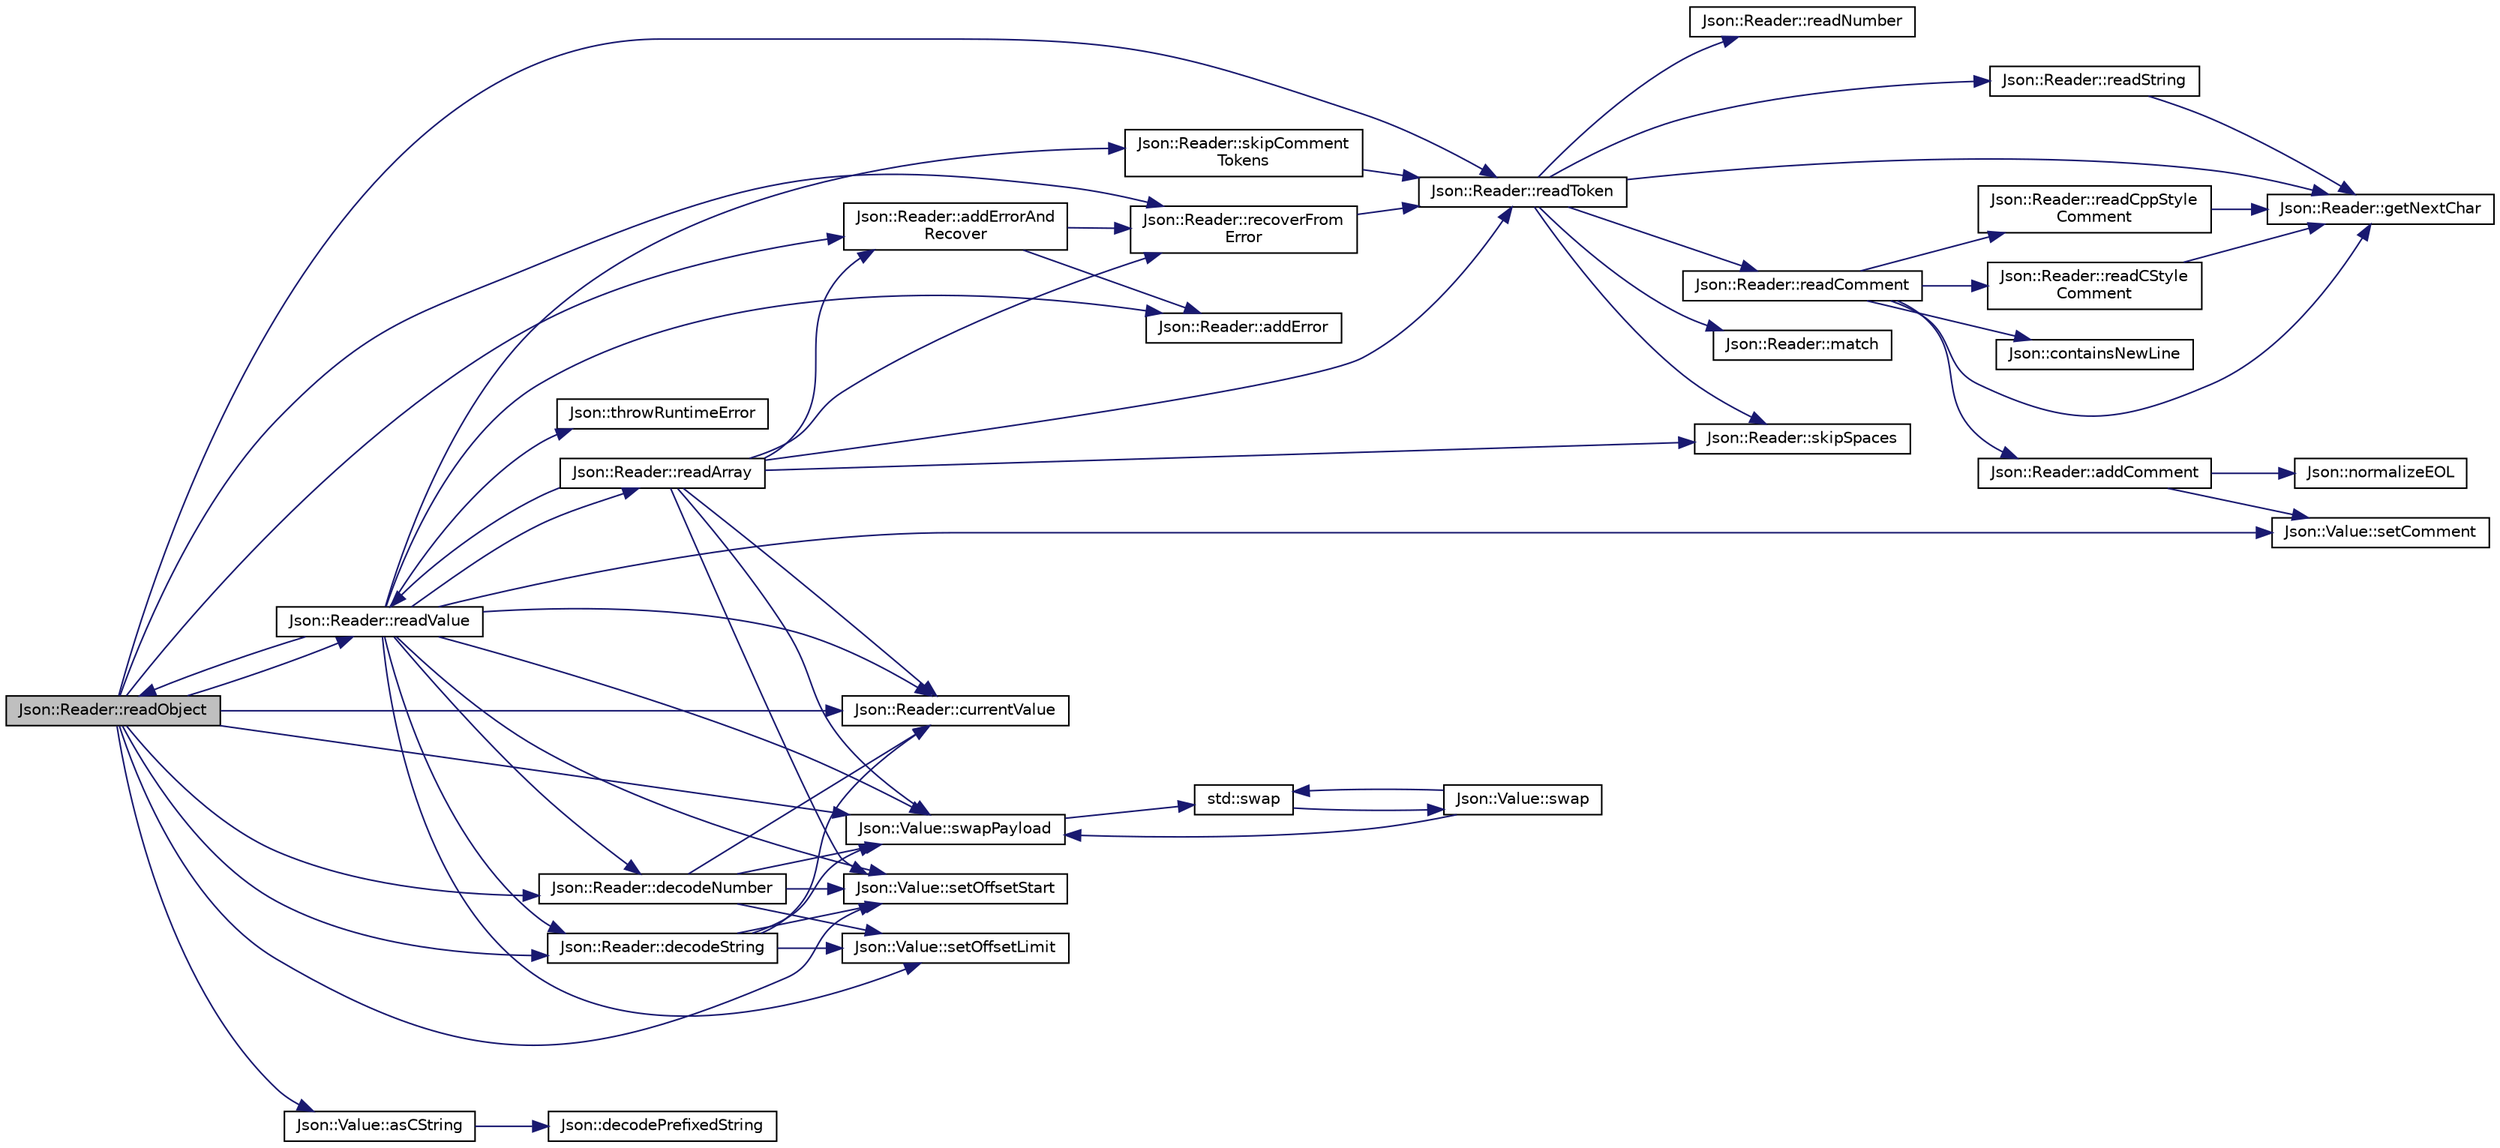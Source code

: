 digraph "Json::Reader::readObject"
{
 // LATEX_PDF_SIZE
  edge [fontname="Helvetica",fontsize="10",labelfontname="Helvetica",labelfontsize="10"];
  node [fontname="Helvetica",fontsize="10",shape=record];
  rankdir="LR";
  Node1 [label="Json::Reader::readObject",height=0.2,width=0.4,color="black", fillcolor="grey75", style="filled", fontcolor="black",tooltip=" "];
  Node1 -> Node2 [color="midnightblue",fontsize="10",style="solid",fontname="Helvetica"];
  Node2 [label="Json::Reader::addErrorAnd\lRecover",height=0.2,width=0.4,color="black", fillcolor="white", style="filled",URL="$class_json_1_1_reader.html#a478db8ac6d00db1409608a37b66bc38d",tooltip=" "];
  Node2 -> Node3 [color="midnightblue",fontsize="10",style="solid",fontname="Helvetica"];
  Node3 [label="Json::Reader::addError",height=0.2,width=0.4,color="black", fillcolor="white", style="filled",URL="$class_json_1_1_reader.html#af02176a1d2786b4415bbb00a1b10bb6b",tooltip=" "];
  Node2 -> Node4 [color="midnightblue",fontsize="10",style="solid",fontname="Helvetica"];
  Node4 [label="Json::Reader::recoverFrom\lError",height=0.2,width=0.4,color="black", fillcolor="white", style="filled",URL="$class_json_1_1_reader.html#a8d4ed03a43082c5ace81ba5b81425eaf",tooltip=" "];
  Node4 -> Node5 [color="midnightblue",fontsize="10",style="solid",fontname="Helvetica"];
  Node5 [label="Json::Reader::readToken",height=0.2,width=0.4,color="black", fillcolor="white", style="filled",URL="$class_json_1_1_reader.html#a7cb0631963cc0fd4ff6ed0f570976864",tooltip=" "];
  Node5 -> Node6 [color="midnightblue",fontsize="10",style="solid",fontname="Helvetica"];
  Node6 [label="Json::Reader::getNextChar",height=0.2,width=0.4,color="black", fillcolor="white", style="filled",URL="$class_json_1_1_reader.html#ab61eb61333cc9ec3afe785663a53ce90",tooltip=" "];
  Node5 -> Node7 [color="midnightblue",fontsize="10",style="solid",fontname="Helvetica"];
  Node7 [label="Json::Reader::match",height=0.2,width=0.4,color="black", fillcolor="white", style="filled",URL="$class_json_1_1_reader.html#a3e5a7bc6b7b53f2ca8cb9da42f8ffb21",tooltip=" "];
  Node5 -> Node8 [color="midnightblue",fontsize="10",style="solid",fontname="Helvetica"];
  Node8 [label="Json::Reader::readComment",height=0.2,width=0.4,color="black", fillcolor="white", style="filled",URL="$class_json_1_1_reader.html#ad2690e860a1b3332c5401fb0850ba065",tooltip=" "];
  Node8 -> Node9 [color="midnightblue",fontsize="10",style="solid",fontname="Helvetica"];
  Node9 [label="Json::Reader::addComment",height=0.2,width=0.4,color="black", fillcolor="white", style="filled",URL="$class_json_1_1_reader.html#aaea3bd62d12ffb6117a61476c0685049",tooltip=" "];
  Node9 -> Node10 [color="midnightblue",fontsize="10",style="solid",fontname="Helvetica"];
  Node10 [label="Json::normalizeEOL",height=0.2,width=0.4,color="black", fillcolor="white", style="filled",URL="$namespace_json.html#a63123f3dd63f340ac517a59f44ea7aa4",tooltip=" "];
  Node9 -> Node11 [color="midnightblue",fontsize="10",style="solid",fontname="Helvetica"];
  Node11 [label="Json::Value::setComment",height=0.2,width=0.4,color="black", fillcolor="white", style="filled",URL="$class_json_1_1_value.html#a29f3a30f7e5d3af6f38d57999bf5b480",tooltip=" "];
  Node8 -> Node12 [color="midnightblue",fontsize="10",style="solid",fontname="Helvetica"];
  Node12 [label="Json::containsNewLine",height=0.2,width=0.4,color="black", fillcolor="white", style="filled",URL="$namespace_json.html#a4d6ab0f651348832e5cc49b577a854d2",tooltip=" "];
  Node8 -> Node6 [color="midnightblue",fontsize="10",style="solid",fontname="Helvetica"];
  Node8 -> Node13 [color="midnightblue",fontsize="10",style="solid",fontname="Helvetica"];
  Node13 [label="Json::Reader::readCppStyle\lComment",height=0.2,width=0.4,color="black", fillcolor="white", style="filled",URL="$class_json_1_1_reader.html#a6716ef6290b0f469efaf8d379c357967",tooltip=" "];
  Node13 -> Node6 [color="midnightblue",fontsize="10",style="solid",fontname="Helvetica"];
  Node8 -> Node14 [color="midnightblue",fontsize="10",style="solid",fontname="Helvetica"];
  Node14 [label="Json::Reader::readCStyle\lComment",height=0.2,width=0.4,color="black", fillcolor="white", style="filled",URL="$class_json_1_1_reader.html#ae0ffe796abdc3c5851589ee500e28c79",tooltip=" "];
  Node14 -> Node6 [color="midnightblue",fontsize="10",style="solid",fontname="Helvetica"];
  Node5 -> Node15 [color="midnightblue",fontsize="10",style="solid",fontname="Helvetica"];
  Node15 [label="Json::Reader::readNumber",height=0.2,width=0.4,color="black", fillcolor="white", style="filled",URL="$class_json_1_1_reader.html#afb31bfda6bb27d6453057a47655e8363",tooltip=" "];
  Node5 -> Node16 [color="midnightblue",fontsize="10",style="solid",fontname="Helvetica"];
  Node16 [label="Json::Reader::readString",height=0.2,width=0.4,color="black", fillcolor="white", style="filled",URL="$class_json_1_1_reader.html#a6328a0b1994e05118886f9fc9c608643",tooltip=" "];
  Node16 -> Node6 [color="midnightblue",fontsize="10",style="solid",fontname="Helvetica"];
  Node5 -> Node17 [color="midnightblue",fontsize="10",style="solid",fontname="Helvetica"];
  Node17 [label="Json::Reader::skipSpaces",height=0.2,width=0.4,color="black", fillcolor="white", style="filled",URL="$class_json_1_1_reader.html#a40d0f69d15aeb2d52ff78d794f5ab8b2",tooltip=" "];
  Node1 -> Node18 [color="midnightblue",fontsize="10",style="solid",fontname="Helvetica"];
  Node18 [label="Json::Value::asCString",height=0.2,width=0.4,color="black", fillcolor="white", style="filled",URL="$class_json_1_1_value.html#a16668c8db7ef0a5de040012f0dfd84b0",tooltip="Embedded zeroes could cause you trouble!"];
  Node18 -> Node19 [color="midnightblue",fontsize="10",style="solid",fontname="Helvetica"];
  Node19 [label="Json::decodePrefixedString",height=0.2,width=0.4,color="black", fillcolor="white", style="filled",URL="$namespace_json.html#aad8b4982c1acd164f541fba396ac9fb1",tooltip=" "];
  Node1 -> Node20 [color="midnightblue",fontsize="10",style="solid",fontname="Helvetica"];
  Node20 [label="Json::Reader::currentValue",height=0.2,width=0.4,color="black", fillcolor="white", style="filled",URL="$class_json_1_1_reader.html#a85597f763fb0148a17359b6dfc6f7326",tooltip=" "];
  Node1 -> Node21 [color="midnightblue",fontsize="10",style="solid",fontname="Helvetica"];
  Node21 [label="Json::Reader::decodeNumber",height=0.2,width=0.4,color="black", fillcolor="white", style="filled",URL="$class_json_1_1_reader.html#a442d1f23edf0f4350f5eeab3ee3f7d46",tooltip=" "];
  Node21 -> Node20 [color="midnightblue",fontsize="10",style="solid",fontname="Helvetica"];
  Node21 -> Node22 [color="midnightblue",fontsize="10",style="solid",fontname="Helvetica"];
  Node22 [label="Json::Value::setOffsetLimit",height=0.2,width=0.4,color="black", fillcolor="white", style="filled",URL="$class_json_1_1_value.html#a5e4f5853fec138150c5df6004a8c2bcf",tooltip=" "];
  Node21 -> Node23 [color="midnightblue",fontsize="10",style="solid",fontname="Helvetica"];
  Node23 [label="Json::Value::setOffsetStart",height=0.2,width=0.4,color="black", fillcolor="white", style="filled",URL="$class_json_1_1_value.html#a92e32ea0f4f8a15853a3cf0beac9feb9",tooltip=" "];
  Node21 -> Node24 [color="midnightblue",fontsize="10",style="solid",fontname="Helvetica"];
  Node24 [label="Json::Value::swapPayload",height=0.2,width=0.4,color="black", fillcolor="white", style="filled",URL="$class_json_1_1_value.html#a5263476047f20e2fc6de470e4de34fe5",tooltip="Swap values but leave comments and source offsets in place."];
  Node24 -> Node25 [color="midnightblue",fontsize="10",style="solid",fontname="Helvetica"];
  Node25 [label="std::swap",height=0.2,width=0.4,color="black", fillcolor="white", style="filled",URL="$namespacestd.html#a22cc6fcbbb1f2f705c7888b615e43582",tooltip="Specialize std::swap() for Json::Value."];
  Node25 -> Node26 [color="midnightblue",fontsize="10",style="solid",fontname="Helvetica"];
  Node26 [label="Json::Value::swap",height=0.2,width=0.4,color="black", fillcolor="white", style="filled",URL="$class_json_1_1_value.html#aab841120d78e296e1bc06a373345e822",tooltip="Swap everything."];
  Node26 -> Node25 [color="midnightblue",fontsize="10",style="solid",fontname="Helvetica"];
  Node26 -> Node24 [color="midnightblue",fontsize="10",style="solid",fontname="Helvetica"];
  Node1 -> Node27 [color="midnightblue",fontsize="10",style="solid",fontname="Helvetica"];
  Node27 [label="Json::Reader::decodeString",height=0.2,width=0.4,color="black", fillcolor="white", style="filled",URL="$class_json_1_1_reader.html#aaf736937912f5c9b8d221e57f209e3e0",tooltip=" "];
  Node27 -> Node20 [color="midnightblue",fontsize="10",style="solid",fontname="Helvetica"];
  Node27 -> Node22 [color="midnightblue",fontsize="10",style="solid",fontname="Helvetica"];
  Node27 -> Node23 [color="midnightblue",fontsize="10",style="solid",fontname="Helvetica"];
  Node27 -> Node24 [color="midnightblue",fontsize="10",style="solid",fontname="Helvetica"];
  Node1 -> Node5 [color="midnightblue",fontsize="10",style="solid",fontname="Helvetica"];
  Node1 -> Node28 [color="midnightblue",fontsize="10",style="solid",fontname="Helvetica"];
  Node28 [label="Json::Reader::readValue",height=0.2,width=0.4,color="black", fillcolor="white", style="filled",URL="$class_json_1_1_reader.html#a47e56844b803d41ec993a83fadf4495c",tooltip=" "];
  Node28 -> Node3 [color="midnightblue",fontsize="10",style="solid",fontname="Helvetica"];
  Node28 -> Node20 [color="midnightblue",fontsize="10",style="solid",fontname="Helvetica"];
  Node28 -> Node21 [color="midnightblue",fontsize="10",style="solid",fontname="Helvetica"];
  Node28 -> Node27 [color="midnightblue",fontsize="10",style="solid",fontname="Helvetica"];
  Node28 -> Node29 [color="midnightblue",fontsize="10",style="solid",fontname="Helvetica"];
  Node29 [label="Json::Reader::readArray",height=0.2,width=0.4,color="black", fillcolor="white", style="filled",URL="$class_json_1_1_reader.html#afd9a30c0af205c9f327613f486fae6b8",tooltip=" "];
  Node29 -> Node2 [color="midnightblue",fontsize="10",style="solid",fontname="Helvetica"];
  Node29 -> Node20 [color="midnightblue",fontsize="10",style="solid",fontname="Helvetica"];
  Node29 -> Node5 [color="midnightblue",fontsize="10",style="solid",fontname="Helvetica"];
  Node29 -> Node28 [color="midnightblue",fontsize="10",style="solid",fontname="Helvetica"];
  Node29 -> Node4 [color="midnightblue",fontsize="10",style="solid",fontname="Helvetica"];
  Node29 -> Node23 [color="midnightblue",fontsize="10",style="solid",fontname="Helvetica"];
  Node29 -> Node17 [color="midnightblue",fontsize="10",style="solid",fontname="Helvetica"];
  Node29 -> Node24 [color="midnightblue",fontsize="10",style="solid",fontname="Helvetica"];
  Node28 -> Node1 [color="midnightblue",fontsize="10",style="solid",fontname="Helvetica"];
  Node28 -> Node11 [color="midnightblue",fontsize="10",style="solid",fontname="Helvetica"];
  Node28 -> Node22 [color="midnightblue",fontsize="10",style="solid",fontname="Helvetica"];
  Node28 -> Node23 [color="midnightblue",fontsize="10",style="solid",fontname="Helvetica"];
  Node28 -> Node30 [color="midnightblue",fontsize="10",style="solid",fontname="Helvetica"];
  Node30 [label="Json::Reader::skipComment\lTokens",height=0.2,width=0.4,color="black", fillcolor="white", style="filled",URL="$class_json_1_1_reader.html#a22e677ef400d8223f27e631b4cd4b821",tooltip=" "];
  Node30 -> Node5 [color="midnightblue",fontsize="10",style="solid",fontname="Helvetica"];
  Node28 -> Node24 [color="midnightblue",fontsize="10",style="solid",fontname="Helvetica"];
  Node28 -> Node31 [color="midnightblue",fontsize="10",style="solid",fontname="Helvetica"];
  Node31 [label="Json::throwRuntimeError",height=0.2,width=0.4,color="black", fillcolor="white", style="filled",URL="$namespace_json.html#a780fd283227040c8c1a118c4d53fe58e",tooltip="used internally"];
  Node1 -> Node4 [color="midnightblue",fontsize="10",style="solid",fontname="Helvetica"];
  Node1 -> Node23 [color="midnightblue",fontsize="10",style="solid",fontname="Helvetica"];
  Node1 -> Node24 [color="midnightblue",fontsize="10",style="solid",fontname="Helvetica"];
}
